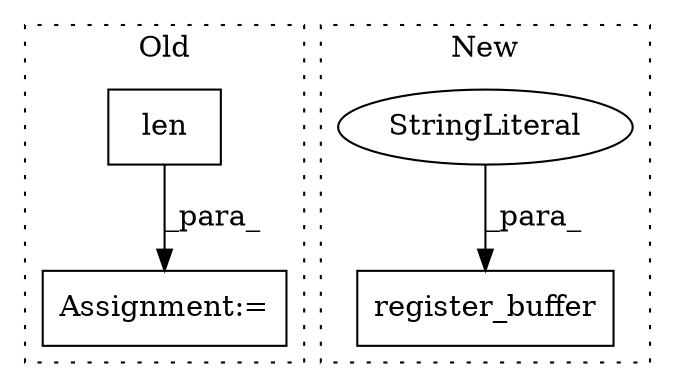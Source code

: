 digraph G {
subgraph cluster0 {
1 [label="len" a="32" s="3324,3334" l="4,1" shape="box"];
4 [label="Assignment:=" a="7" s="3319" l="1" shape="box"];
label = "Old";
style="dotted";
}
subgraph cluster1 {
2 [label="register_buffer" a="32" s="3521,3573" l="16,1" shape="box"];
3 [label="StringLiteral" a="45" s="3537" l="12" shape="ellipse"];
label = "New";
style="dotted";
}
1 -> 4 [label="_para_"];
3 -> 2 [label="_para_"];
}